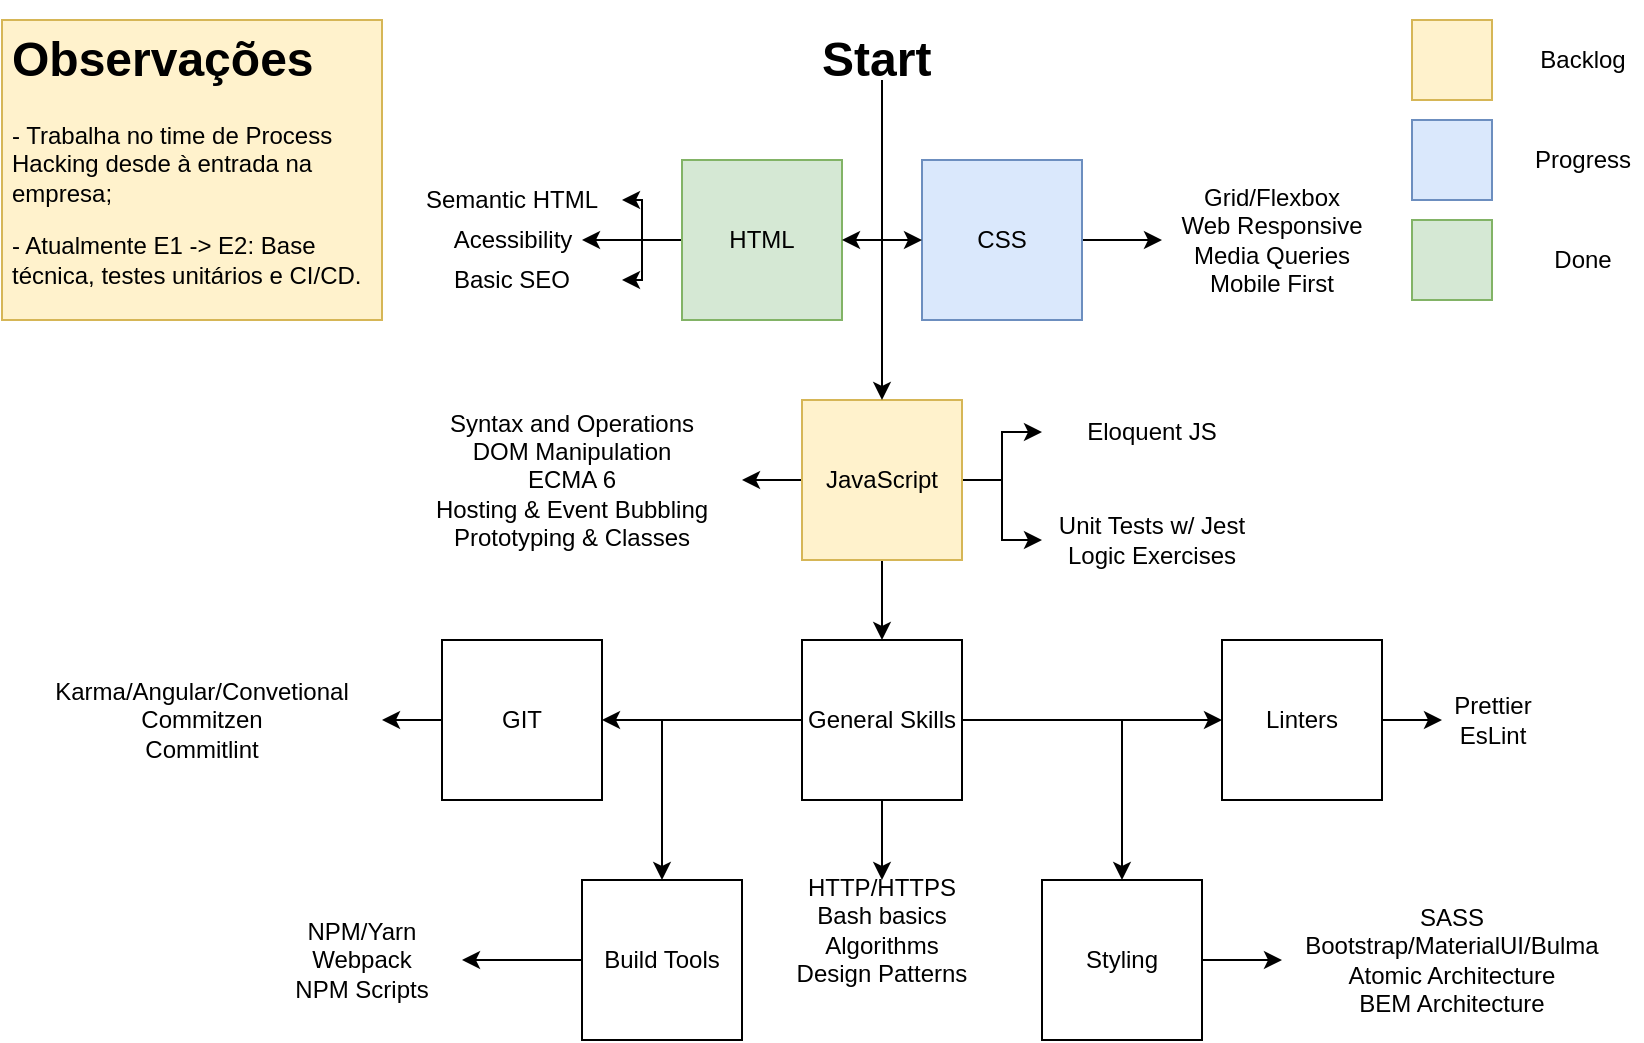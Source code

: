 <mxfile version="15.1.2" type="github">
  <diagram id="agUBH981tSHvttuCAfrt" name="Page-1">
    <mxGraphModel dx="1185" dy="668" grid="1" gridSize="10" guides="1" tooltips="1" connect="1" arrows="1" fold="1" page="1" pageScale="1" pageWidth="850" pageHeight="1100" math="0" shadow="0">
      <root>
        <mxCell id="0" />
        <mxCell id="1" parent="0" />
        <mxCell id="6p1vlQ0GJCw1Co-W3nL5-1" value="&lt;h1&gt;Observações&lt;/h1&gt;&lt;p&gt;- Trabalha no time de Process Hacking desde à entrada na empresa;&lt;/p&gt;&lt;p&gt;- Atualmente E1 -&amp;gt; E2: Base técnica, testes unitários e CI/CD.&lt;/p&gt;&lt;p&gt;&lt;br&gt;&lt;/p&gt;" style="text;html=1;strokeColor=#d6b656;fillColor=#fff2cc;spacing=5;spacingTop=-20;whiteSpace=wrap;overflow=hidden;rounded=0;" parent="1" vertex="1">
          <mxGeometry x="10" y="10" width="190" height="150" as="geometry" />
        </mxCell>
        <mxCell id="6p1vlQ0GJCw1Co-W3nL5-2" style="edgeStyle=orthogonalEdgeStyle;rounded=0;orthogonalLoop=1;jettySize=auto;html=1;" parent="1" source="6p1vlQ0GJCw1Co-W3nL5-5" target="6p1vlQ0GJCw1Co-W3nL5-8" edge="1">
          <mxGeometry relative="1" as="geometry" />
        </mxCell>
        <mxCell id="6p1vlQ0GJCw1Co-W3nL5-3" style="edgeStyle=orthogonalEdgeStyle;rounded=0;orthogonalLoop=1;jettySize=auto;html=1;" parent="1" source="6p1vlQ0GJCw1Co-W3nL5-5" target="6p1vlQ0GJCw1Co-W3nL5-34" edge="1">
          <mxGeometry relative="1" as="geometry" />
        </mxCell>
        <mxCell id="6p1vlQ0GJCw1Co-W3nL5-4" style="edgeStyle=orthogonalEdgeStyle;rounded=0;orthogonalLoop=1;jettySize=auto;html=1;" parent="1" source="6p1vlQ0GJCw1Co-W3nL5-5" target="6p1vlQ0GJCw1Co-W3nL5-35" edge="1">
          <mxGeometry relative="1" as="geometry" />
        </mxCell>
        <mxCell id="6p1vlQ0GJCw1Co-W3nL5-5" value="HTML" style="whiteSpace=wrap;html=1;aspect=fixed;fillColor=#d5e8d4;strokeColor=#82b366;" parent="1" vertex="1">
          <mxGeometry x="350" y="80" width="80" height="80" as="geometry" />
        </mxCell>
        <mxCell id="6p1vlQ0GJCw1Co-W3nL5-6" style="edgeStyle=orthogonalEdgeStyle;rounded=0;orthogonalLoop=1;jettySize=auto;html=1;" parent="1" source="6p1vlQ0GJCw1Co-W3nL5-7" target="6p1vlQ0GJCw1Co-W3nL5-9" edge="1">
          <mxGeometry relative="1" as="geometry" />
        </mxCell>
        <mxCell id="6p1vlQ0GJCw1Co-W3nL5-7" value="CSS" style="whiteSpace=wrap;html=1;aspect=fixed;fillColor=#dae8fc;strokeColor=#6c8ebf;" parent="1" vertex="1">
          <mxGeometry x="470" y="80" width="80" height="80" as="geometry" />
        </mxCell>
        <mxCell id="6p1vlQ0GJCw1Co-W3nL5-8" value="Semantic HTML" style="text;html=1;strokeColor=none;fillColor=none;align=center;verticalAlign=middle;whiteSpace=wrap;rounded=0;" parent="1" vertex="1">
          <mxGeometry x="210" y="90" width="110" height="20" as="geometry" />
        </mxCell>
        <mxCell id="6p1vlQ0GJCw1Co-W3nL5-9" value="Grid/Flexbox&lt;br&gt;Web Responsive&lt;br&gt;Media Queries&lt;br&gt;Mobile First" style="text;html=1;strokeColor=none;fillColor=none;align=center;verticalAlign=middle;whiteSpace=wrap;rounded=0;" parent="1" vertex="1">
          <mxGeometry x="590" y="110" width="110" height="20" as="geometry" />
        </mxCell>
        <mxCell id="6p1vlQ0GJCw1Co-W3nL5-10" style="edgeStyle=orthogonalEdgeStyle;rounded=0;orthogonalLoop=1;jettySize=auto;html=1;" parent="1" source="6p1vlQ0GJCw1Co-W3nL5-13" target="6p1vlQ0GJCw1Co-W3nL5-14" edge="1">
          <mxGeometry relative="1" as="geometry" />
        </mxCell>
        <mxCell id="6p1vlQ0GJCw1Co-W3nL5-11" style="edgeStyle=orthogonalEdgeStyle;rounded=0;orthogonalLoop=1;jettySize=auto;html=1;" parent="1" source="6p1vlQ0GJCw1Co-W3nL5-13" target="6p1vlQ0GJCw1Co-W3nL5-15" edge="1">
          <mxGeometry relative="1" as="geometry" />
        </mxCell>
        <mxCell id="6p1vlQ0GJCw1Co-W3nL5-12" style="edgeStyle=orthogonalEdgeStyle;rounded=0;orthogonalLoop=1;jettySize=auto;html=1;entryX=0.5;entryY=0;entryDx=0;entryDy=0;" parent="1" source="6p1vlQ0GJCw1Co-W3nL5-13" target="6p1vlQ0GJCw1Co-W3nL5-25" edge="1">
          <mxGeometry relative="1" as="geometry" />
        </mxCell>
        <mxCell id="9mveYApbmtlLo5inXnCP-2" style="edgeStyle=orthogonalEdgeStyle;rounded=0;orthogonalLoop=1;jettySize=auto;html=1;" edge="1" parent="1" source="6p1vlQ0GJCw1Co-W3nL5-13" target="9mveYApbmtlLo5inXnCP-3">
          <mxGeometry relative="1" as="geometry">
            <mxPoint x="520" y="270" as="targetPoint" />
          </mxGeometry>
        </mxCell>
        <mxCell id="6p1vlQ0GJCw1Co-W3nL5-13" value="JavaScript" style="whiteSpace=wrap;html=1;aspect=fixed;fillColor=#fff2cc;strokeColor=#d6b656;" parent="1" vertex="1">
          <mxGeometry x="410" y="200" width="80" height="80" as="geometry" />
        </mxCell>
        <mxCell id="6p1vlQ0GJCw1Co-W3nL5-14" value="Syntax and Operations&lt;br&gt;DOM Manipulation&lt;br&gt;ECMA 6&lt;br&gt;Hosting &amp;amp; Event Bubbling&lt;br&gt;Prototyping &amp;amp; Classes" style="text;html=1;strokeColor=none;fillColor=none;align=center;verticalAlign=middle;whiteSpace=wrap;rounded=0;" parent="1" vertex="1">
          <mxGeometry x="210" y="230" width="170" height="20" as="geometry" />
        </mxCell>
        <mxCell id="6p1vlQ0GJCw1Co-W3nL5-15" value="Eloquent JS" style="text;html=1;strokeColor=none;fillColor=none;align=center;verticalAlign=middle;whiteSpace=wrap;rounded=0;" parent="1" vertex="1">
          <mxGeometry x="530" y="200" width="110" height="32" as="geometry" />
        </mxCell>
        <mxCell id="9mveYApbmtlLo5inXnCP-4" value="&amp;nbsp;" style="text;html=1;align=center;verticalAlign=middle;resizable=0;points=[];autosize=1;rotation=90;" vertex="1" parent="6p1vlQ0GJCw1Co-W3nL5-15">
          <mxGeometry x="55" y="12" width="20" height="20" as="geometry" />
        </mxCell>
        <mxCell id="6p1vlQ0GJCw1Co-W3nL5-16" style="edgeStyle=orthogonalEdgeStyle;rounded=0;orthogonalLoop=1;jettySize=auto;html=1;exitX=0.5;exitY=1;exitDx=0;exitDy=0;" parent="1" source="6p1vlQ0GJCw1Co-W3nL5-15" target="6p1vlQ0GJCw1Co-W3nL5-15" edge="1">
          <mxGeometry relative="1" as="geometry" />
        </mxCell>
        <mxCell id="6p1vlQ0GJCw1Co-W3nL5-17" style="edgeStyle=orthogonalEdgeStyle;rounded=0;orthogonalLoop=1;jettySize=auto;html=1;entryX=1;entryY=0.5;entryDx=0;entryDy=0;" parent="1" source="6p1vlQ0GJCw1Co-W3nL5-20" target="6p1vlQ0GJCw1Co-W3nL5-5" edge="1">
          <mxGeometry relative="1" as="geometry" />
        </mxCell>
        <mxCell id="6p1vlQ0GJCw1Co-W3nL5-18" style="edgeStyle=orthogonalEdgeStyle;rounded=0;orthogonalLoop=1;jettySize=auto;html=1;entryX=0;entryY=0.5;entryDx=0;entryDy=0;" parent="1" source="6p1vlQ0GJCw1Co-W3nL5-20" target="6p1vlQ0GJCw1Co-W3nL5-7" edge="1">
          <mxGeometry relative="1" as="geometry" />
        </mxCell>
        <mxCell id="6p1vlQ0GJCw1Co-W3nL5-19" style="edgeStyle=orthogonalEdgeStyle;rounded=0;orthogonalLoop=1;jettySize=auto;html=1;" parent="1" source="6p1vlQ0GJCw1Co-W3nL5-20" target="6p1vlQ0GJCw1Co-W3nL5-13" edge="1">
          <mxGeometry relative="1" as="geometry" />
        </mxCell>
        <mxCell id="6p1vlQ0GJCw1Co-W3nL5-20" value="&lt;h1&gt;Start&lt;/h1&gt;" style="text;html=1;strokeColor=none;fillColor=none;spacing=5;spacingTop=-20;whiteSpace=wrap;overflow=hidden;rounded=0;" parent="1" vertex="1">
          <mxGeometry x="415" y="10" width="70" height="30" as="geometry" />
        </mxCell>
        <mxCell id="6p1vlQ0GJCw1Co-W3nL5-21" style="edgeStyle=orthogonalEdgeStyle;rounded=0;orthogonalLoop=1;jettySize=auto;html=1;" parent="1" source="6p1vlQ0GJCw1Co-W3nL5-25" target="6p1vlQ0GJCw1Co-W3nL5-26" edge="1">
          <mxGeometry relative="1" as="geometry">
            <mxPoint x="280" y="360.0" as="targetPoint" />
          </mxGeometry>
        </mxCell>
        <mxCell id="6p1vlQ0GJCw1Co-W3nL5-22" value="" style="edgeStyle=orthogonalEdgeStyle;rounded=0;orthogonalLoop=1;jettySize=auto;html=1;" parent="1" source="6p1vlQ0GJCw1Co-W3nL5-25" target="6p1vlQ0GJCw1Co-W3nL5-28" edge="1">
          <mxGeometry relative="1" as="geometry" />
        </mxCell>
        <mxCell id="6p1vlQ0GJCw1Co-W3nL5-23" style="edgeStyle=orthogonalEdgeStyle;rounded=0;orthogonalLoop=1;jettySize=auto;html=1;" parent="1" source="6p1vlQ0GJCw1Co-W3nL5-25" target="6p1vlQ0GJCw1Co-W3nL5-30" edge="1">
          <mxGeometry relative="1" as="geometry" />
        </mxCell>
        <mxCell id="6p1vlQ0GJCw1Co-W3nL5-24" style="edgeStyle=orthogonalEdgeStyle;rounded=0;orthogonalLoop=1;jettySize=auto;html=1;" parent="1" source="6p1vlQ0GJCw1Co-W3nL5-25" target="6p1vlQ0GJCw1Co-W3nL5-37" edge="1">
          <mxGeometry relative="1" as="geometry">
            <mxPoint x="640" y="360" as="targetPoint" />
            <Array as="points" />
          </mxGeometry>
        </mxCell>
        <mxCell id="hISglGd7XBu-Tsz0KGXN-2" style="edgeStyle=orthogonalEdgeStyle;rounded=0;orthogonalLoop=1;jettySize=auto;html=1;" parent="1" source="6p1vlQ0GJCw1Co-W3nL5-25" target="hISglGd7XBu-Tsz0KGXN-1" edge="1">
          <mxGeometry relative="1" as="geometry" />
        </mxCell>
        <mxCell id="6p1vlQ0GJCw1Co-W3nL5-25" value="General Skills" style="whiteSpace=wrap;html=1;aspect=fixed;" parent="1" vertex="1">
          <mxGeometry x="410" y="320" width="80" height="80" as="geometry" />
        </mxCell>
        <mxCell id="6p1vlQ0GJCw1Co-W3nL5-26" value="HTTP/HTTPS&lt;br&gt;Bash basics&lt;br&gt;Algorithms&lt;br&gt;Design Patterns" style="text;html=1;strokeColor=none;fillColor=none;align=center;verticalAlign=middle;whiteSpace=wrap;rounded=0;" parent="1" vertex="1">
          <mxGeometry x="390" y="440" width="120" height="50" as="geometry" />
        </mxCell>
        <mxCell id="6p1vlQ0GJCw1Co-W3nL5-27" style="edgeStyle=orthogonalEdgeStyle;rounded=0;orthogonalLoop=1;jettySize=auto;html=1;" parent="1" source="6p1vlQ0GJCw1Co-W3nL5-28" target="6p1vlQ0GJCw1Co-W3nL5-31" edge="1">
          <mxGeometry relative="1" as="geometry" />
        </mxCell>
        <mxCell id="6p1vlQ0GJCw1Co-W3nL5-28" value="Build Tools" style="whiteSpace=wrap;html=1;aspect=fixed;" parent="1" vertex="1">
          <mxGeometry x="300" y="440" width="80" height="80" as="geometry" />
        </mxCell>
        <mxCell id="6p1vlQ0GJCw1Co-W3nL5-29" style="edgeStyle=orthogonalEdgeStyle;rounded=0;orthogonalLoop=1;jettySize=auto;html=1;" parent="1" source="6p1vlQ0GJCw1Co-W3nL5-30" target="6p1vlQ0GJCw1Co-W3nL5-33" edge="1">
          <mxGeometry relative="1" as="geometry" />
        </mxCell>
        <mxCell id="6p1vlQ0GJCw1Co-W3nL5-30" value="Styling" style="whiteSpace=wrap;html=1;aspect=fixed;" parent="1" vertex="1">
          <mxGeometry x="530" y="440" width="80" height="80" as="geometry" />
        </mxCell>
        <mxCell id="6p1vlQ0GJCw1Co-W3nL5-31" value="NPM/Yarn&lt;br&gt;Webpack&lt;br&gt;NPM Scripts" style="text;html=1;strokeColor=none;fillColor=none;align=center;verticalAlign=middle;whiteSpace=wrap;rounded=0;" parent="1" vertex="1">
          <mxGeometry x="140" y="470" width="100" height="20" as="geometry" />
        </mxCell>
        <mxCell id="6p1vlQ0GJCw1Co-W3nL5-32" style="edgeStyle=orthogonalEdgeStyle;rounded=0;orthogonalLoop=1;jettySize=auto;html=1;exitX=0.5;exitY=1;exitDx=0;exitDy=0;" parent="1" source="6p1vlQ0GJCw1Co-W3nL5-31" target="6p1vlQ0GJCw1Co-W3nL5-31" edge="1">
          <mxGeometry relative="1" as="geometry" />
        </mxCell>
        <mxCell id="6p1vlQ0GJCw1Co-W3nL5-33" value="SASS&lt;br&gt;Bootstrap/MaterialUI/Bulma&lt;br&gt;Atomic Architecture&lt;br&gt;BEM Architecture" style="text;html=1;strokeColor=none;fillColor=none;align=center;verticalAlign=middle;whiteSpace=wrap;rounded=0;" parent="1" vertex="1">
          <mxGeometry x="650" y="470" width="170" height="20" as="geometry" />
        </mxCell>
        <mxCell id="6p1vlQ0GJCw1Co-W3nL5-34" value="Basic SEO" style="text;html=1;strokeColor=none;fillColor=none;align=center;verticalAlign=middle;whiteSpace=wrap;rounded=0;" parent="1" vertex="1">
          <mxGeometry x="210" y="130" width="110" height="20" as="geometry" />
        </mxCell>
        <mxCell id="6p1vlQ0GJCw1Co-W3nL5-35" value="&lt;span&gt;Acessibility&lt;/span&gt;" style="text;html=1;align=center;verticalAlign=middle;resizable=0;points=[];autosize=1;strokeColor=none;" parent="1" vertex="1">
          <mxGeometry x="230" y="110" width="70" height="20" as="geometry" />
        </mxCell>
        <mxCell id="6p1vlQ0GJCw1Co-W3nL5-36" style="edgeStyle=orthogonalEdgeStyle;rounded=0;orthogonalLoop=1;jettySize=auto;html=1;" parent="1" source="6p1vlQ0GJCw1Co-W3nL5-37" target="6p1vlQ0GJCw1Co-W3nL5-38" edge="1">
          <mxGeometry relative="1" as="geometry" />
        </mxCell>
        <mxCell id="6p1vlQ0GJCw1Co-W3nL5-37" value="Linters" style="whiteSpace=wrap;html=1;aspect=fixed;" parent="1" vertex="1">
          <mxGeometry x="620" y="320" width="80" height="80" as="geometry" />
        </mxCell>
        <mxCell id="6p1vlQ0GJCw1Co-W3nL5-38" value="Prettier&lt;br&gt;EsLint" style="text;html=1;align=center;verticalAlign=middle;resizable=0;points=[];autosize=1;strokeColor=none;" parent="1" vertex="1">
          <mxGeometry x="730" y="345" width="50" height="30" as="geometry" />
        </mxCell>
        <mxCell id="6p1vlQ0GJCw1Co-W3nL5-39" value="&amp;nbsp; &amp;nbsp; &amp;nbsp;" style="text;html=1;align=center;verticalAlign=middle;resizable=0;points=[];autosize=1;strokeColor=none;" parent="1" vertex="1">
          <mxGeometry x="655" y="420" width="30" height="20" as="geometry" />
        </mxCell>
        <mxCell id="hISglGd7XBu-Tsz0KGXN-4" style="edgeStyle=orthogonalEdgeStyle;rounded=0;orthogonalLoop=1;jettySize=auto;html=1;" parent="1" source="hISglGd7XBu-Tsz0KGXN-1" target="hISglGd7XBu-Tsz0KGXN-3" edge="1">
          <mxGeometry relative="1" as="geometry" />
        </mxCell>
        <mxCell id="hISglGd7XBu-Tsz0KGXN-1" value="GIT" style="whiteSpace=wrap;html=1;aspect=fixed;" parent="1" vertex="1">
          <mxGeometry x="230" y="320" width="80" height="80" as="geometry" />
        </mxCell>
        <mxCell id="hISglGd7XBu-Tsz0KGXN-3" value="Karma/Angular/Convetional&lt;br&gt;Commitzen&lt;br&gt;Commitlint" style="text;html=1;strokeColor=none;fillColor=none;align=center;verticalAlign=middle;whiteSpace=wrap;rounded=0;" parent="1" vertex="1">
          <mxGeometry x="20" y="350" width="180" height="20" as="geometry" />
        </mxCell>
        <mxCell id="3GDLqbfNz6WAspBwxzbK-1" value="" style="whiteSpace=wrap;html=1;aspect=fixed;fillColor=#dae8fc;strokeColor=#6c8ebf;" parent="1" vertex="1">
          <mxGeometry x="715" y="60" width="40" height="40" as="geometry" />
        </mxCell>
        <mxCell id="3GDLqbfNz6WAspBwxzbK-2" value="Progress" style="text;html=1;align=center;verticalAlign=middle;resizable=0;points=[];autosize=1;strokeColor=none;" parent="1" vertex="1">
          <mxGeometry x="770" y="70" width="60" height="20" as="geometry" />
        </mxCell>
        <mxCell id="3GDLqbfNz6WAspBwxzbK-3" value="" style="whiteSpace=wrap;html=1;aspect=fixed;fillColor=#fff2cc;strokeColor=#d6b656;" parent="1" vertex="1">
          <mxGeometry x="715" y="10" width="40" height="40" as="geometry" />
        </mxCell>
        <mxCell id="3GDLqbfNz6WAspBwxzbK-4" value="Backlog" style="text;html=1;align=center;verticalAlign=middle;resizable=0;points=[];autosize=1;strokeColor=none;" parent="1" vertex="1">
          <mxGeometry x="770" y="20" width="60" height="20" as="geometry" />
        </mxCell>
        <mxCell id="3GDLqbfNz6WAspBwxzbK-5" value="" style="whiteSpace=wrap;html=1;aspect=fixed;fillColor=#d5e8d4;strokeColor=#82b366;" parent="1" vertex="1">
          <mxGeometry x="715" y="110" width="40" height="40" as="geometry" />
        </mxCell>
        <mxCell id="3GDLqbfNz6WAspBwxzbK-6" value="Done" style="text;html=1;align=center;verticalAlign=middle;resizable=0;points=[];autosize=1;strokeColor=none;" parent="1" vertex="1">
          <mxGeometry x="780" y="120" width="40" height="20" as="geometry" />
        </mxCell>
        <mxCell id="9mveYApbmtlLo5inXnCP-1" style="edgeStyle=orthogonalEdgeStyle;rounded=0;orthogonalLoop=1;jettySize=auto;html=1;exitX=0.5;exitY=1;exitDx=0;exitDy=0;" edge="1" parent="1" source="6p1vlQ0GJCw1Co-W3nL5-15" target="6p1vlQ0GJCw1Co-W3nL5-15">
          <mxGeometry relative="1" as="geometry" />
        </mxCell>
        <mxCell id="9mveYApbmtlLo5inXnCP-3" value="Unit Tests w/ Jest&lt;br&gt;Logic Exercises" style="text;html=1;strokeColor=none;fillColor=none;align=center;verticalAlign=middle;whiteSpace=wrap;rounded=0;" vertex="1" parent="1">
          <mxGeometry x="530" y="260" width="110" height="20" as="geometry" />
        </mxCell>
      </root>
    </mxGraphModel>
  </diagram>
</mxfile>
